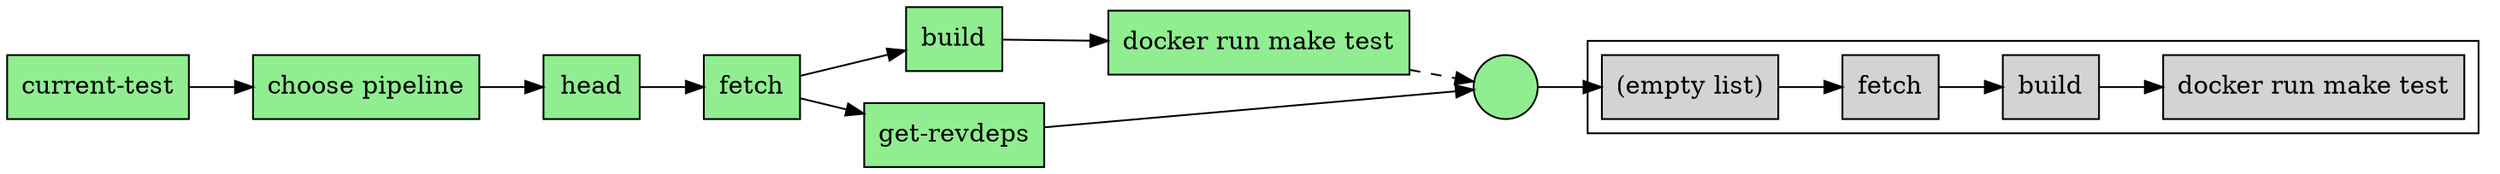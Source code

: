 digraph pipeline {
  node [shape="box"]
  rankdir=LR
  n3 [label="current-test",fillcolor="#90ee90",style="filled"]
  n2 [label="choose pipeline",fillcolor="#90ee90",style="filled"]
  n9 [label="head",fillcolor="#90ee90",style="filled"]
  n8 [label="fetch",fillcolor="#90ee90",style="filled"]
  n7 [label="build",fillcolor="#90ee90",style="filled"]
  n6 [label="docker run make test",fillcolor="#90ee90",style="filled"]
  n10 [label="get-revdeps",fillcolor="#90ee90",style="filled"]
  n5 [label="",fillcolor="#90ee90",style="filled",shape="circle"]
  subgraph cluster_4 {label=""
  n15 [label="(empty list)",fillcolor="#d3d3d3",style="filled"]
  n14 [label="fetch",fillcolor="#d3d3d3",style="filled"]
  n13 [label="build",fillcolor="#d3d3d3",style="filled"]
  n12 [label="docker run make test",fillcolor="#d3d3d3",style="filled"]
  }
  n13 -> n12
  n14 -> n13
  n15 -> n14
  n5 -> n15
  n10 -> n5
  n6 -> n5 [style="dashed"]
  n8 -> n10
  n7 -> n6
  n8 -> n7
  n9 -> n8
  n2 -> n9
  n3 -> n2
  }

